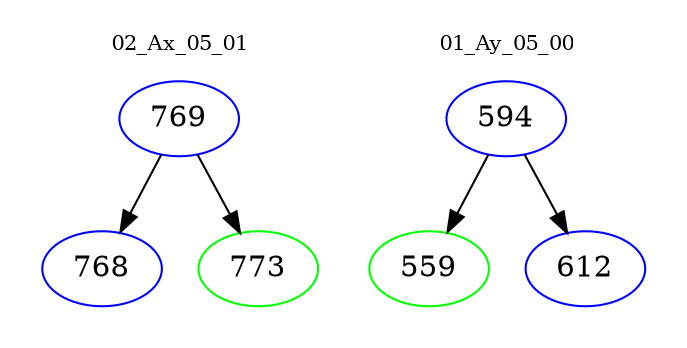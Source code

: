 digraph{
subgraph cluster_0 {
color = white
label = "02_Ax_05_01";
fontsize=10;
T0_769 [label="769", color="blue"]
T0_769 -> T0_768 [color="black"]
T0_768 [label="768", color="blue"]
T0_769 -> T0_773 [color="black"]
T0_773 [label="773", color="green"]
}
subgraph cluster_1 {
color = white
label = "01_Ay_05_00";
fontsize=10;
T1_594 [label="594", color="blue"]
T1_594 -> T1_559 [color="black"]
T1_559 [label="559", color="green"]
T1_594 -> T1_612 [color="black"]
T1_612 [label="612", color="blue"]
}
}
